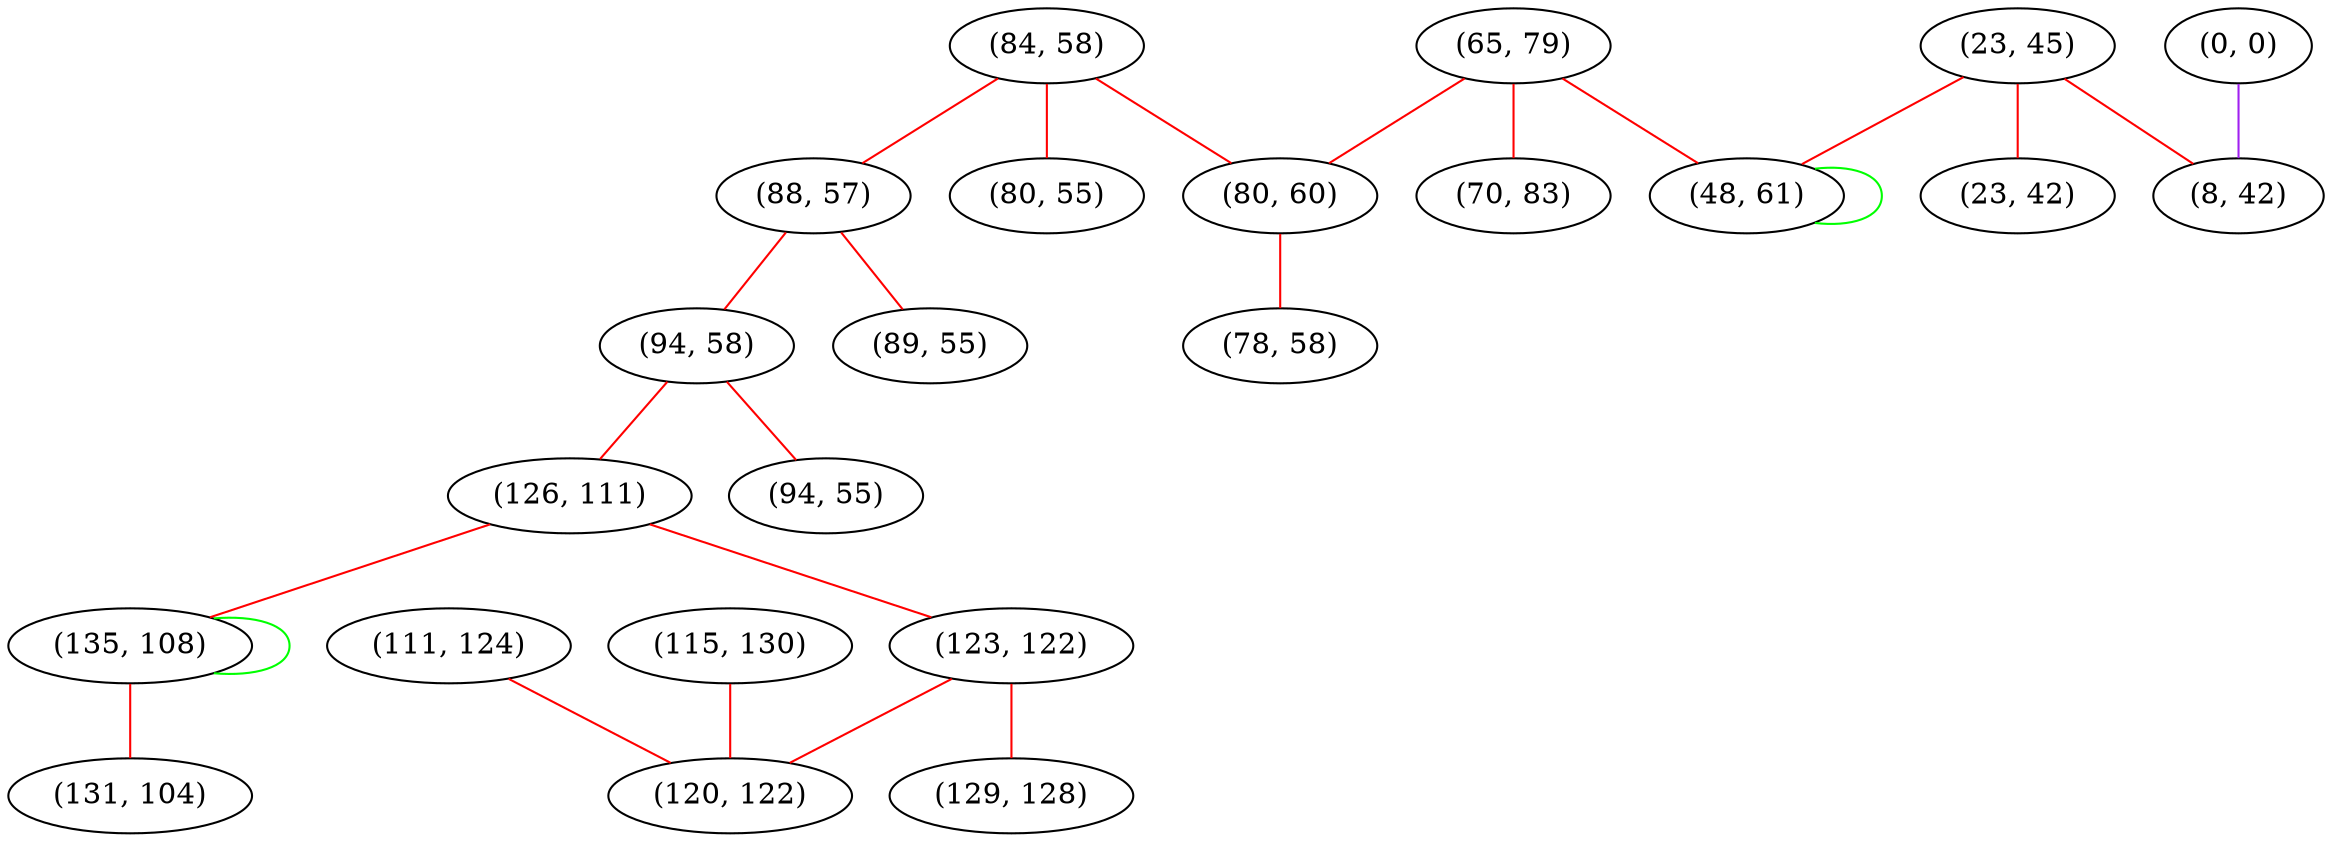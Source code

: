graph "" {
"(84, 58)";
"(65, 79)";
"(88, 57)";
"(23, 45)";
"(94, 58)";
"(126, 111)";
"(135, 108)";
"(80, 60)";
"(111, 124)";
"(115, 130)";
"(78, 58)";
"(89, 55)";
"(123, 122)";
"(0, 0)";
"(94, 55)";
"(8, 42)";
"(120, 122)";
"(129, 128)";
"(70, 83)";
"(131, 104)";
"(23, 42)";
"(48, 61)";
"(80, 55)";
"(84, 58)" -- "(88, 57)"  [color=red, key=0, weight=1];
"(84, 58)" -- "(80, 55)"  [color=red, key=0, weight=1];
"(84, 58)" -- "(80, 60)"  [color=red, key=0, weight=1];
"(65, 79)" -- "(70, 83)"  [color=red, key=0, weight=1];
"(65, 79)" -- "(48, 61)"  [color=red, key=0, weight=1];
"(65, 79)" -- "(80, 60)"  [color=red, key=0, weight=1];
"(88, 57)" -- "(94, 58)"  [color=red, key=0, weight=1];
"(88, 57)" -- "(89, 55)"  [color=red, key=0, weight=1];
"(23, 45)" -- "(48, 61)"  [color=red, key=0, weight=1];
"(23, 45)" -- "(8, 42)"  [color=red, key=0, weight=1];
"(23, 45)" -- "(23, 42)"  [color=red, key=0, weight=1];
"(94, 58)" -- "(94, 55)"  [color=red, key=0, weight=1];
"(94, 58)" -- "(126, 111)"  [color=red, key=0, weight=1];
"(126, 111)" -- "(135, 108)"  [color=red, key=0, weight=1];
"(126, 111)" -- "(123, 122)"  [color=red, key=0, weight=1];
"(135, 108)" -- "(135, 108)"  [color=green, key=0, weight=2];
"(135, 108)" -- "(131, 104)"  [color=red, key=0, weight=1];
"(80, 60)" -- "(78, 58)"  [color=red, key=0, weight=1];
"(111, 124)" -- "(120, 122)"  [color=red, key=0, weight=1];
"(115, 130)" -- "(120, 122)"  [color=red, key=0, weight=1];
"(123, 122)" -- "(129, 128)"  [color=red, key=0, weight=1];
"(123, 122)" -- "(120, 122)"  [color=red, key=0, weight=1];
"(0, 0)" -- "(8, 42)"  [color=purple, key=0, weight=4];
"(48, 61)" -- "(48, 61)"  [color=green, key=0, weight=2];
}
